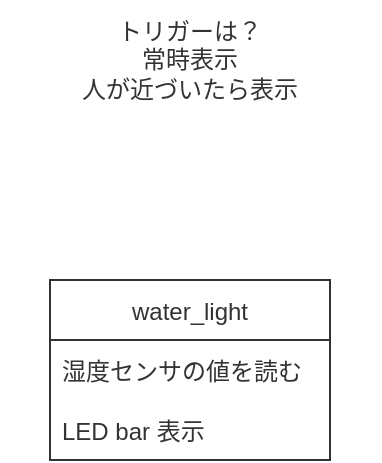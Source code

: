 <mxfile>
    <diagram id="u7rwkhnHwxrqCXR_MrI1" name="ページ1">
        <mxGraphModel dx="327" dy="713" grid="1" gridSize="10" guides="1" tooltips="1" connect="1" arrows="1" fold="1" page="1" pageScale="1" pageWidth="827" pageHeight="1169" background="#ffffff" math="0" shadow="0">
            <root>
                <mxCell id="0"/>
                <mxCell id="1" parent="0"/>
                <mxCell id="3" value="water_light" style="swimlane;fontStyle=0;childLayout=stackLayout;horizontal=1;startSize=30;horizontalStack=0;resizeParent=1;resizeParentMax=0;resizeLast=0;collapsible=1;marginBottom=0;strokeColor=#333333;fillColor=none;fontColor=#333333;" vertex="1" parent="1">
                    <mxGeometry x="120" y="280" width="140" height="90" as="geometry"/>
                </mxCell>
                <mxCell id="4" value="湿度センサの値を読む" style="text;strokeColor=none;fillColor=none;align=left;verticalAlign=middle;spacingLeft=4;spacingRight=4;overflow=hidden;points=[[0,0.5],[1,0.5]];portConstraint=eastwest;rotatable=0;fontColor=#333333;" vertex="1" parent="3">
                    <mxGeometry y="30" width="140" height="30" as="geometry"/>
                </mxCell>
                <mxCell id="9" value="LED bar 表示" style="text;strokeColor=none;fillColor=none;align=left;verticalAlign=middle;spacingLeft=4;spacingRight=4;overflow=hidden;points=[[0,0.5],[1,0.5]];portConstraint=eastwest;rotatable=0;fontColor=#333333;" vertex="1" parent="3">
                    <mxGeometry y="60" width="140" height="30" as="geometry"/>
                </mxCell>
                <mxCell id="8" value="トリガーは？&lt;br&gt;常時表示&lt;br&gt;人が近づいたら表示" style="text;html=1;strokeColor=none;fillColor=none;align=center;verticalAlign=middle;whiteSpace=wrap;rounded=0;fontFamily=Helvetica;fontSize=12;fontColor=#333333;startSize=30;" vertex="1" parent="1">
                    <mxGeometry x="95" y="140" width="190" height="60" as="geometry"/>
                </mxCell>
            </root>
        </mxGraphModel>
    </diagram>
</mxfile>